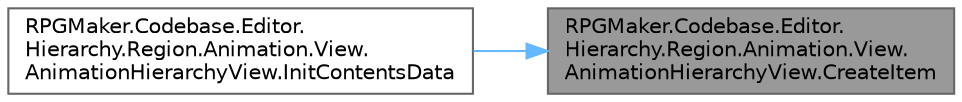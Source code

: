 digraph "RPGMaker.Codebase.Editor.Hierarchy.Region.Animation.View.AnimationHierarchyView.CreateItem"
{
 // LATEX_PDF_SIZE
  bgcolor="transparent";
  edge [fontname=Helvetica,fontsize=10,labelfontname=Helvetica,labelfontsize=10];
  node [fontname=Helvetica,fontsize=10,shape=box,height=0.2,width=0.4];
  rankdir="RL";
  Node1 [id="Node000001",label="RPGMaker.Codebase.Editor.\lHierarchy.Region.Animation.View.\lAnimationHierarchyView.CreateItem",height=0.2,width=0.4,color="gray40", fillcolor="grey60", style="filled", fontcolor="black",tooltip="😁 アニメーションデータの新規作成"];
  Node1 -> Node2 [id="edge1_Node000001_Node000002",dir="back",color="steelblue1",style="solid",tooltip=" "];
  Node2 [id="Node000002",label="RPGMaker.Codebase.Editor.\lHierarchy.Region.Animation.View.\lAnimationHierarchyView.InitContentsData",height=0.2,width=0.4,color="grey40", fillcolor="white", style="filled",URL="$dd/dff/class_r_p_g_maker_1_1_codebase_1_1_editor_1_1_hierarchy_1_1_region_1_1_animation_1_1_view_1_1_animation_hierarchy_view.html#ae23895ebe0aab6e9778c1cc298decac2",tooltip="😁 各コンテンツデータの初期化"];
}
